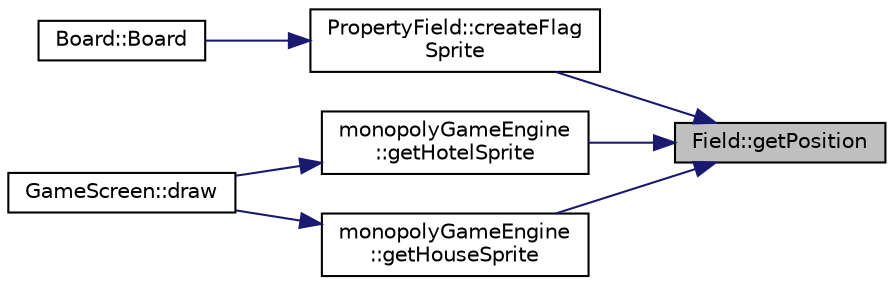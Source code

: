 digraph "Field::getPosition"
{
 // LATEX_PDF_SIZE
  edge [fontname="Helvetica",fontsize="10",labelfontname="Helvetica",labelfontsize="10"];
  node [fontname="Helvetica",fontsize="10",shape=record];
  rankdir="RL";
  Node1 [label="Field::getPosition",height=0.2,width=0.4,color="black", fillcolor="grey75", style="filled", fontcolor="black",tooltip=" "];
  Node1 -> Node2 [dir="back",color="midnightblue",fontsize="10",style="solid",fontname="Helvetica"];
  Node2 [label="PropertyField::createFlag\lSprite",height=0.2,width=0.4,color="black", fillcolor="white", style="filled",URL="$class_property_field.html#a3323e39ff44b4d61c5b6f77e7da17f99",tooltip=" "];
  Node2 -> Node3 [dir="back",color="midnightblue",fontsize="10",style="solid",fontname="Helvetica"];
  Node3 [label="Board::Board",height=0.2,width=0.4,color="black", fillcolor="white", style="filled",URL="$class_board.html#a79e3b8de081a3c283aebb122cc333dc3",tooltip=" "];
  Node1 -> Node4 [dir="back",color="midnightblue",fontsize="10",style="solid",fontname="Helvetica"];
  Node4 [label="monopolyGameEngine\l::getHotelSprite",height=0.2,width=0.4,color="black", fillcolor="white", style="filled",URL="$classmonopoly_game_engine.html#ad10ae26632d0940098e4fda5c428a0bb",tooltip=" "];
  Node4 -> Node5 [dir="back",color="midnightblue",fontsize="10",style="solid",fontname="Helvetica"];
  Node5 [label="GameScreen::draw",height=0.2,width=0.4,color="black", fillcolor="white", style="filled",URL="$class_game_screen.html#a0608fef110d89dab557fd0bac6950b77",tooltip=" "];
  Node1 -> Node6 [dir="back",color="midnightblue",fontsize="10",style="solid",fontname="Helvetica"];
  Node6 [label="monopolyGameEngine\l::getHouseSprite",height=0.2,width=0.4,color="black", fillcolor="white", style="filled",URL="$classmonopoly_game_engine.html#ad5a4954bfbbea5ddef2adc8def7319e2",tooltip=" "];
  Node6 -> Node5 [dir="back",color="midnightblue",fontsize="10",style="solid",fontname="Helvetica"];
}
